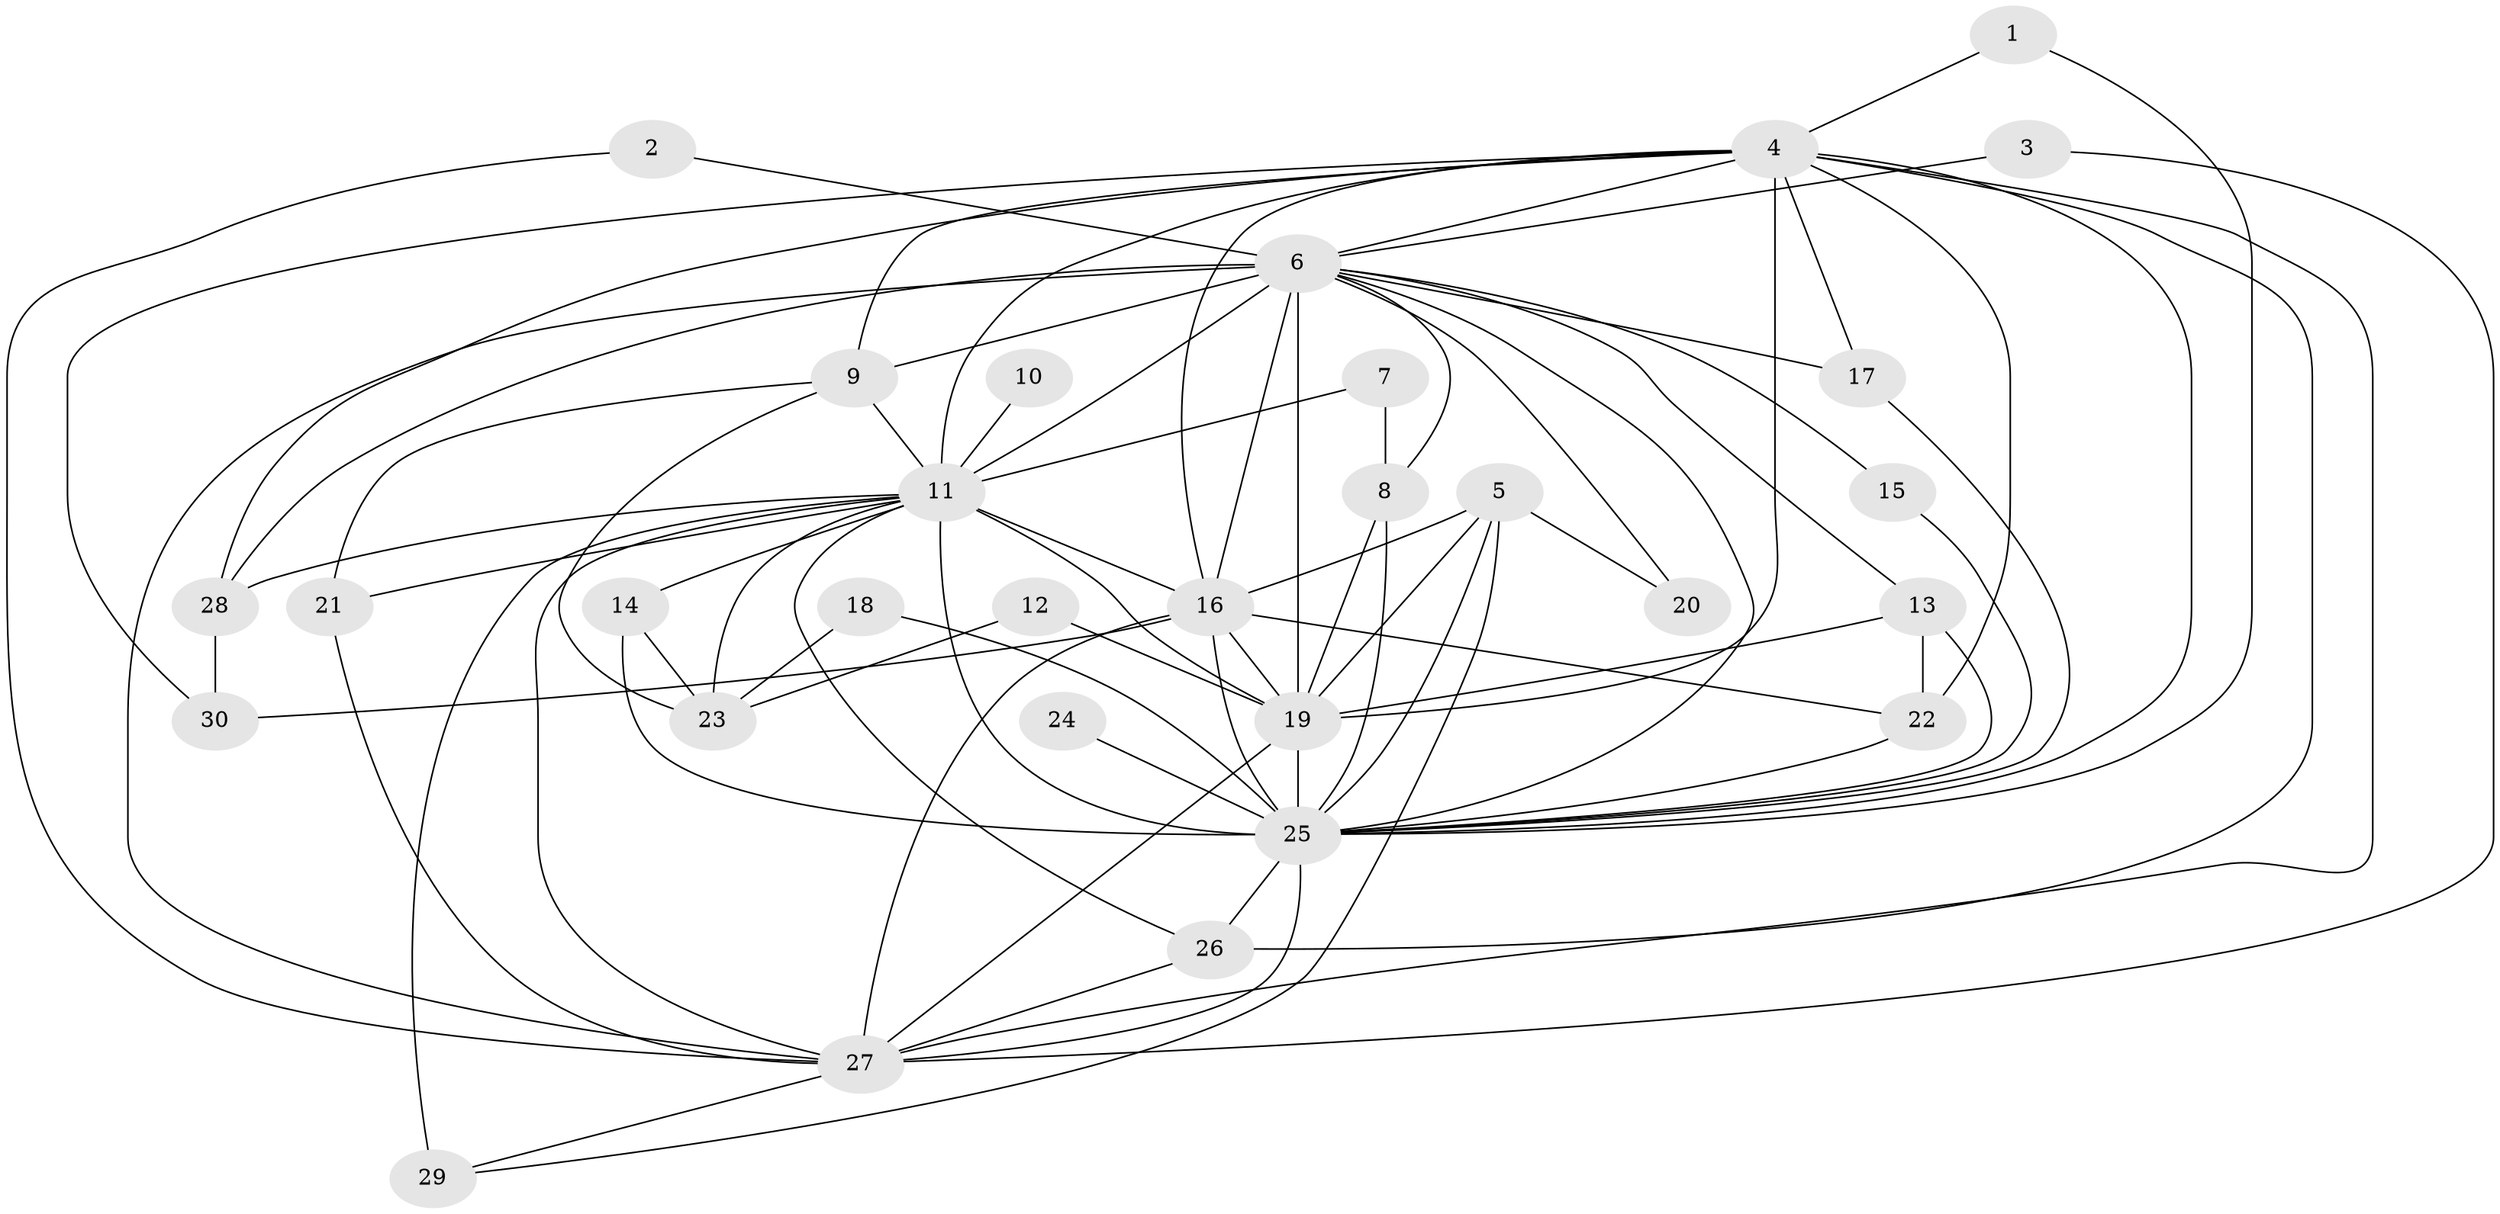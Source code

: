 // original degree distribution, {13: 0.0136986301369863, 17: 0.0273972602739726, 29: 0.0136986301369863, 21: 0.0136986301369863, 18: 0.0136986301369863, 23: 0.0136986301369863, 16: 0.0136986301369863, 11: 0.0136986301369863, 12: 0.0136986301369863, 3: 0.1780821917808219, 2: 0.547945205479452, 6: 0.0273972602739726, 5: 0.0273972602739726, 4: 0.0821917808219178}
// Generated by graph-tools (version 1.1) at 2025/36/03/04/25 23:36:20]
// undirected, 30 vertices, 79 edges
graph export_dot {
  node [color=gray90,style=filled];
  1;
  2;
  3;
  4;
  5;
  6;
  7;
  8;
  9;
  10;
  11;
  12;
  13;
  14;
  15;
  16;
  17;
  18;
  19;
  20;
  21;
  22;
  23;
  24;
  25;
  26;
  27;
  28;
  29;
  30;
  1 -- 4 [weight=1.0];
  1 -- 25 [weight=1.0];
  2 -- 6 [weight=1.0];
  2 -- 27 [weight=1.0];
  3 -- 6 [weight=1.0];
  3 -- 27 [weight=1.0];
  4 -- 6 [weight=3.0];
  4 -- 9 [weight=1.0];
  4 -- 11 [weight=4.0];
  4 -- 16 [weight=2.0];
  4 -- 17 [weight=1.0];
  4 -- 19 [weight=4.0];
  4 -- 22 [weight=2.0];
  4 -- 25 [weight=3.0];
  4 -- 26 [weight=1.0];
  4 -- 27 [weight=2.0];
  4 -- 28 [weight=2.0];
  4 -- 30 [weight=1.0];
  5 -- 16 [weight=1.0];
  5 -- 19 [weight=2.0];
  5 -- 20 [weight=1.0];
  5 -- 25 [weight=1.0];
  5 -- 29 [weight=1.0];
  6 -- 8 [weight=2.0];
  6 -- 9 [weight=1.0];
  6 -- 11 [weight=2.0];
  6 -- 13 [weight=1.0];
  6 -- 15 [weight=1.0];
  6 -- 16 [weight=2.0];
  6 -- 17 [weight=1.0];
  6 -- 19 [weight=2.0];
  6 -- 20 [weight=1.0];
  6 -- 25 [weight=1.0];
  6 -- 27 [weight=3.0];
  6 -- 28 [weight=1.0];
  7 -- 8 [weight=1.0];
  7 -- 11 [weight=1.0];
  8 -- 19 [weight=1.0];
  8 -- 25 [weight=1.0];
  9 -- 11 [weight=2.0];
  9 -- 21 [weight=1.0];
  9 -- 23 [weight=1.0];
  10 -- 11 [weight=1.0];
  11 -- 14 [weight=1.0];
  11 -- 16 [weight=3.0];
  11 -- 19 [weight=5.0];
  11 -- 21 [weight=3.0];
  11 -- 23 [weight=2.0];
  11 -- 25 [weight=2.0];
  11 -- 26 [weight=1.0];
  11 -- 27 [weight=2.0];
  11 -- 28 [weight=2.0];
  11 -- 29 [weight=2.0];
  12 -- 19 [weight=1.0];
  12 -- 23 [weight=1.0];
  13 -- 19 [weight=1.0];
  13 -- 22 [weight=1.0];
  13 -- 25 [weight=1.0];
  14 -- 23 [weight=1.0];
  14 -- 25 [weight=3.0];
  15 -- 25 [weight=1.0];
  16 -- 19 [weight=2.0];
  16 -- 22 [weight=1.0];
  16 -- 25 [weight=2.0];
  16 -- 27 [weight=1.0];
  16 -- 30 [weight=1.0];
  17 -- 25 [weight=1.0];
  18 -- 23 [weight=1.0];
  18 -- 25 [weight=1.0];
  19 -- 25 [weight=5.0];
  19 -- 27 [weight=3.0];
  21 -- 27 [weight=1.0];
  22 -- 25 [weight=1.0];
  24 -- 25 [weight=1.0];
  25 -- 26 [weight=2.0];
  25 -- 27 [weight=1.0];
  26 -- 27 [weight=1.0];
  27 -- 29 [weight=1.0];
  28 -- 30 [weight=1.0];
}
